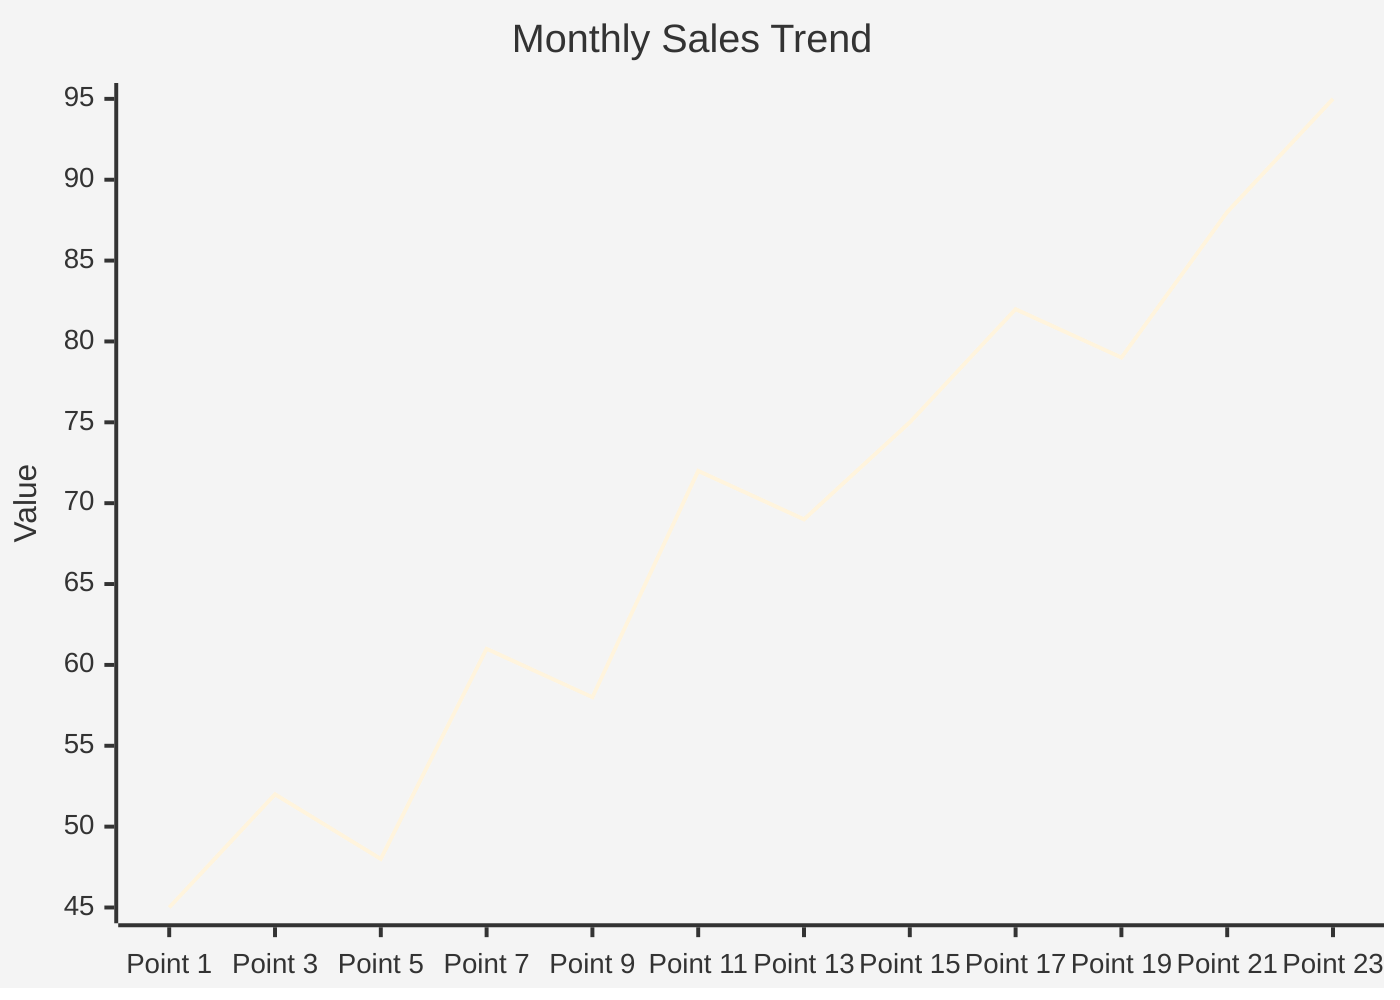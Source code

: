 %%{init: {'theme':'base'}}%%
xychart-beta
    title "Monthly Sales Trend"
    x-axis ["Point 1", "Point 3", "Point 5", "Point 7", "Point 9", "Point 11", "Point 13", "Point 15", "Point 17", "Point 19", "Point 21", "Point 23"]
    y-axis "Value"
    line [45, 52, 48, 61, 58, 72, 69, 75, 82, 79, 88, 95]